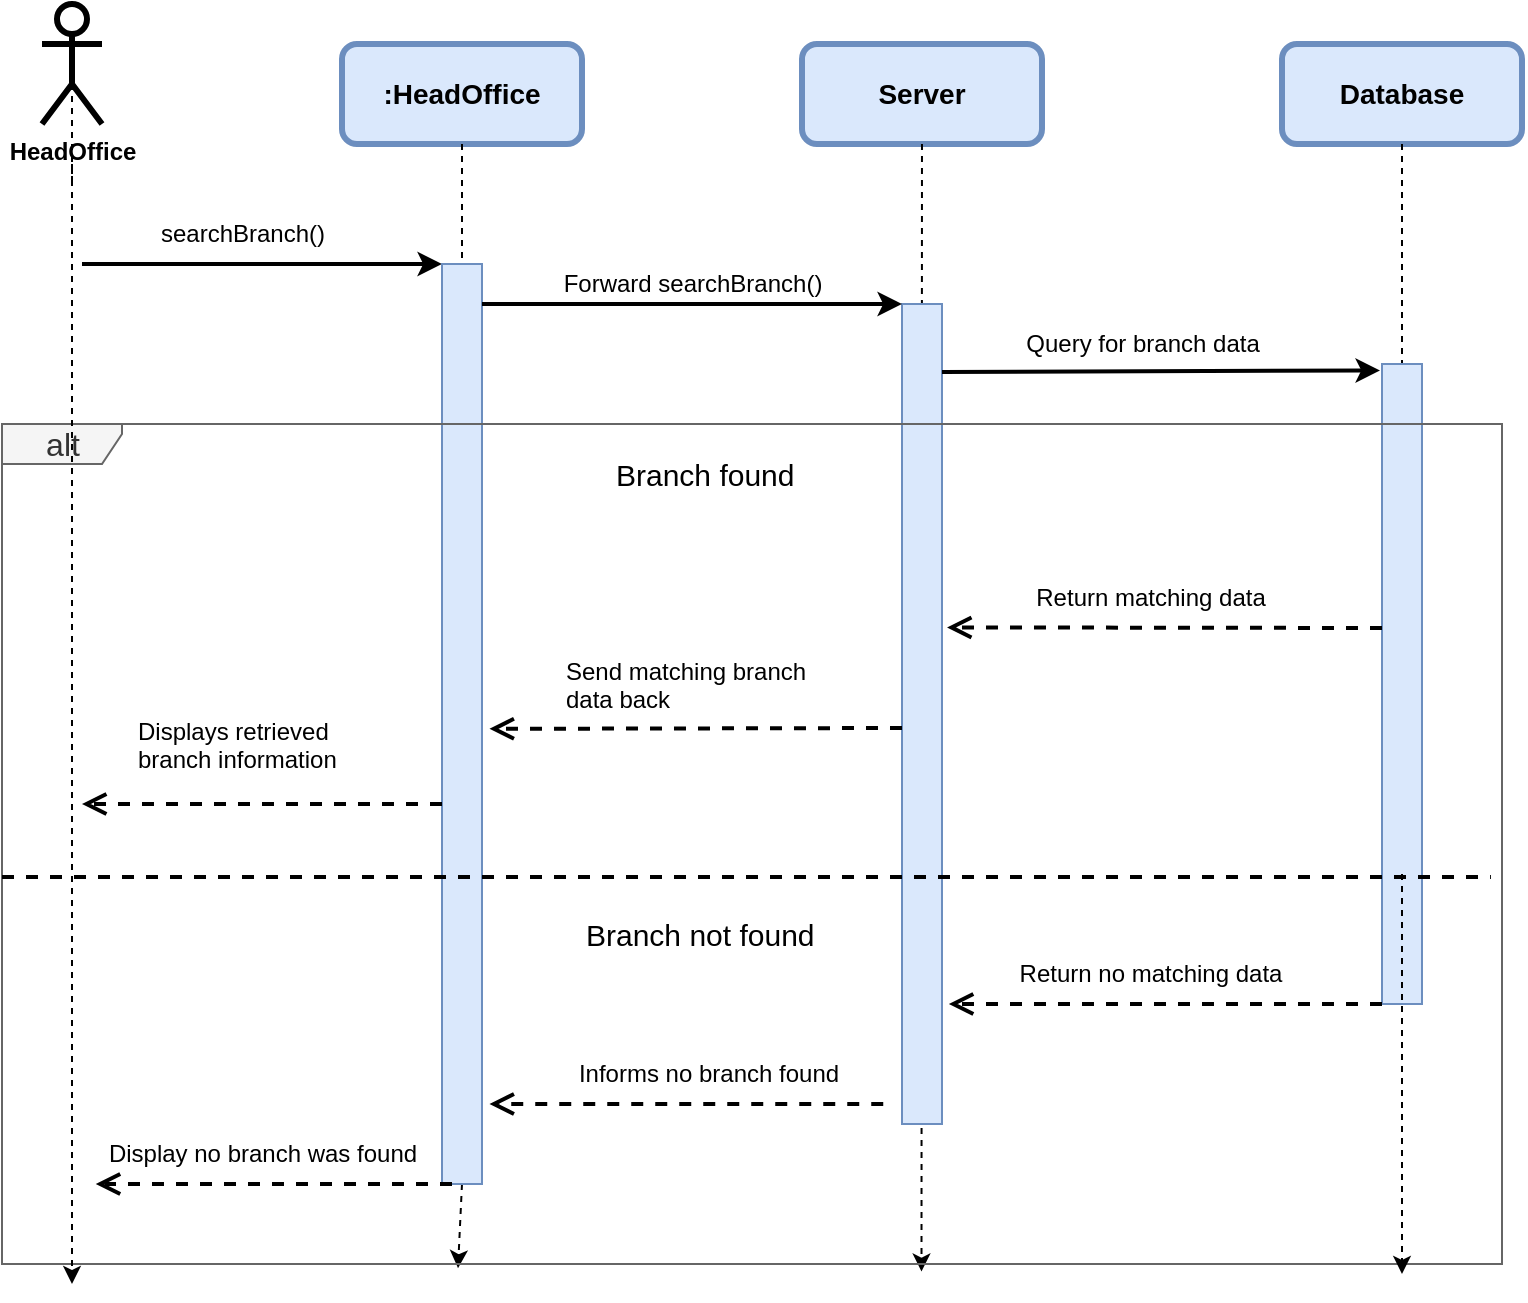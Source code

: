 <mxfile>
    <diagram id="IYINMROjJ4XWpmwOfHxd" name="Page-1">
        <mxGraphModel dx="1078" dy="765" grid="1" gridSize="10" guides="1" tooltips="1" connect="1" arrows="1" fold="1" page="1" pageScale="1" pageWidth="850" pageHeight="1100" background="#ffffff" math="0" shadow="0">
            <root>
                <mxCell id="0"/>
                <mxCell id="1" parent="0"/>
                <mxCell id="39" value="&lt;b&gt;HeadOffice&lt;br&gt;&lt;/b&gt;" style="shape=umlActor;verticalLabelPosition=bottom;verticalAlign=top;html=1;outlineConnect=0;strokeWidth=3;rounded=1;" parent="1" vertex="1">
                    <mxGeometry x="60" y="20" width="30" height="60" as="geometry"/>
                </mxCell>
                <mxCell id="41" value="" style="endArrow=classic;html=1;strokeWidth=2;" parent="1" edge="1">
                    <mxGeometry relative="1" as="geometry">
                        <mxPoint x="80" y="150" as="sourcePoint"/>
                        <mxPoint x="260" y="150" as="targetPoint"/>
                    </mxGeometry>
                </mxCell>
                <mxCell id="42" value="searchBranch()" style="text;html=1;align=center;verticalAlign=middle;resizable=0;points=[];autosize=1;strokeColor=none;fillColor=none;" parent="1" vertex="1">
                    <mxGeometry x="105" y="120" width="110" height="30" as="geometry"/>
                </mxCell>
                <mxCell id="43" value="&lt;span style=&quot;font-size: 14px;&quot;&gt;&lt;b style=&quot;&quot;&gt;&lt;font style=&quot;&quot; color=&quot;#000000&quot;&gt;:HeadOffice&lt;/font&gt;&lt;/b&gt;&lt;/span&gt;" style="rounded=1;whiteSpace=wrap;html=1;strokeWidth=3;fillColor=#dae8fc;strokeColor=#6c8ebf;" parent="1" vertex="1">
                    <mxGeometry x="210" y="40" width="120" height="50" as="geometry"/>
                </mxCell>
                <mxCell id="44" style="edgeStyle=none;html=1;exitX=0.5;exitY=1;exitDx=0;exitDy=0;dashed=1;strokeWidth=1;startArrow=none;entryX=0.304;entryY=1.005;entryDx=0;entryDy=0;entryPerimeter=0;" parent="1" source="49" edge="1" target="60">
                    <mxGeometry relative="1" as="geometry">
                        <mxPoint x="270" y="730" as="targetPoint"/>
                        <Array as="points"/>
                        <mxPoint x="85" y="60" as="sourcePoint"/>
                    </mxGeometry>
                </mxCell>
                <mxCell id="45" value="&lt;span style=&quot;font-size: 14px;&quot;&gt;&lt;b&gt;&lt;font color=&quot;#000000&quot;&gt;Server&lt;/font&gt;&lt;/b&gt;&lt;/span&gt;" style="rounded=1;whiteSpace=wrap;html=1;strokeWidth=3;fillColor=#dae8fc;strokeColor=#6c8ebf;" parent="1" vertex="1">
                    <mxGeometry x="440" y="40" width="120" height="50" as="geometry"/>
                </mxCell>
                <mxCell id="46" style="edgeStyle=none;html=1;dashed=1;strokeWidth=1;entryX=0.613;entryY=1.009;entryDx=0;entryDy=0;entryPerimeter=0;" parent="1" source="45" edge="1" target="60">
                    <mxGeometry relative="1" as="geometry">
                        <mxPoint x="500" y="720" as="targetPoint"/>
                        <Array as="points"/>
                        <mxPoint x="480" y="100" as="sourcePoint"/>
                    </mxGeometry>
                </mxCell>
                <mxCell id="47" value="" style="html=1;points=[];perimeter=orthogonalPerimeter;fontSize=13;fillColor=#dae8fc;strokeColor=#6c8ebf;" parent="1" vertex="1">
                    <mxGeometry x="490" y="170" width="20" height="410" as="geometry"/>
                </mxCell>
                <mxCell id="48" value="" style="edgeStyle=none;html=1;exitX=0.5;exitY=1;exitDx=0;exitDy=0;dashed=1;strokeWidth=1;endArrow=none;" parent="1" source="43" target="49" edge="1">
                    <mxGeometry relative="1" as="geometry">
                        <mxPoint x="270" y="570" as="targetPoint"/>
                        <Array as="points"/>
                        <mxPoint x="270" y="90" as="sourcePoint"/>
                    </mxGeometry>
                </mxCell>
                <mxCell id="49" value="" style="html=1;points=[];perimeter=orthogonalPerimeter;fontSize=13;fillColor=#dae8fc;strokeColor=#6c8ebf;" parent="1" vertex="1">
                    <mxGeometry x="260" y="150" width="20" height="460" as="geometry"/>
                </mxCell>
                <mxCell id="50" value="" style="endArrow=classic;html=1;strokeWidth=2;" parent="1" edge="1">
                    <mxGeometry relative="1" as="geometry">
                        <mxPoint x="280" y="170" as="sourcePoint"/>
                        <mxPoint x="490" y="170" as="targetPoint"/>
                        <Array as="points">
                            <mxPoint x="380" y="170"/>
                        </Array>
                    </mxGeometry>
                </mxCell>
                <mxCell id="51" value="Forward searchBranch()" style="text;html=1;align=center;verticalAlign=middle;resizable=0;points=[];autosize=1;strokeColor=none;fillColor=none;" parent="1" vertex="1">
                    <mxGeometry x="310" y="145" width="150" height="30" as="geometry"/>
                </mxCell>
                <mxCell id="52" value="&lt;span style=&quot;font-size: 14px;&quot;&gt;&lt;b style=&quot;&quot;&gt;&lt;font color=&quot;#000000&quot;&gt;Database&lt;/font&gt;&lt;/b&gt;&lt;/span&gt;" style="rounded=1;whiteSpace=wrap;html=1;strokeWidth=3;fillColor=#dae8fc;strokeColor=#6c8ebf;" parent="1" vertex="1">
                    <mxGeometry x="680" y="40" width="120" height="50" as="geometry"/>
                </mxCell>
                <mxCell id="53" value="" style="endArrow=classic;html=1;strokeWidth=2;entryX=-0.05;entryY=0.01;entryDx=0;entryDy=0;entryPerimeter=0;" parent="1" target="56" edge="1">
                    <mxGeometry relative="1" as="geometry">
                        <mxPoint x="510" y="204" as="sourcePoint"/>
                        <mxPoint x="719.16" y="200.0" as="targetPoint"/>
                    </mxGeometry>
                </mxCell>
                <mxCell id="55" value="" style="edgeStyle=none;html=1;dashed=1;strokeWidth=1;exitX=0.5;exitY=1;exitDx=0;exitDy=0;endArrow=none;" parent="1" source="52" target="56" edge="1">
                    <mxGeometry relative="1" as="geometry">
                        <mxPoint x="740" y="720" as="targetPoint"/>
                        <Array as="points"/>
                        <mxPoint x="740" y="90" as="sourcePoint"/>
                    </mxGeometry>
                </mxCell>
                <mxCell id="56" value="" style="html=1;points=[];perimeter=orthogonalPerimeter;fontSize=13;fillColor=#dae8fc;strokeColor=#6c8ebf;" parent="1" vertex="1">
                    <mxGeometry x="730" y="200" width="20" height="320" as="geometry"/>
                </mxCell>
                <mxCell id="57" value="" style="edgeStyle=none;html=1;dashed=1;strokeWidth=1;startArrow=none;endArrow=none;" parent="1" edge="1">
                    <mxGeometry relative="1" as="geometry">
                        <mxPoint x="75" y="110" as="targetPoint"/>
                        <Array as="points"/>
                        <mxPoint x="75" y="100" as="sourcePoint"/>
                    </mxGeometry>
                </mxCell>
                <mxCell id="59" value="Query for branch data" style="text;html=1;align=center;verticalAlign=middle;resizable=0;points=[];autosize=1;strokeColor=none;fillColor=none;" parent="1" vertex="1">
                    <mxGeometry x="540" y="175" width="140" height="30" as="geometry"/>
                </mxCell>
                <mxCell id="60" value="&lt;font style=&quot;font-size: 16px;&quot;&gt;alt&lt;/font&gt;" style="shape=umlFrame;tabWidth=110;tabHeight=30;tabPosition=left;html=1;boundedLbl=1;labelInHeader=1;width=60;height=20;rounded=0;shadow=0;glass=0;sketch=0;fontSize=15;fillColor=#f5f5f5;fontColor=#333333;strokeColor=#666666;" parent="1" vertex="1">
                    <mxGeometry x="40" y="230" width="750" height="420" as="geometry"/>
                </mxCell>
                <mxCell id="61" value="Branch found" style="text;rounded=0;shadow=0;glass=0;sketch=0;fontSize=15;" parent="60" vertex="1">
                    <mxGeometry width="100" height="20" relative="1" as="geometry">
                        <mxPoint x="305" y="10" as="offset"/>
                    </mxGeometry>
                </mxCell>
                <mxCell id="62" value="" style="line;strokeWidth=2;dashed=1;labelPosition=center;verticalLabelPosition=bottom;align=left;verticalAlign=top;spacingLeft=20;spacingTop=15;rounded=0;shadow=0;glass=0;sketch=0;fontSize=16;" parent="60" vertex="1">
                    <mxGeometry x="0.001" y="218.079" width="744.444" height="16.8" as="geometry"/>
                </mxCell>
                <mxCell id="63" value="Branch not found" style="text;rounded=0;shadow=0;glass=0;sketch=0;fontSize=15;" parent="60" vertex="1">
                    <mxGeometry width="100" height="60" relative="1" as="geometry">
                        <mxPoint x="290" y="240" as="offset"/>
                    </mxGeometry>
                </mxCell>
                <mxCell id="64" value="Return matching data" style="text;html=1;align=center;verticalAlign=middle;resizable=0;points=[];autosize=1;strokeColor=none;fillColor=none;" parent="60" vertex="1">
                    <mxGeometry x="503.751" y="71.704" width="140" height="30" as="geometry"/>
                </mxCell>
                <mxCell id="65" value="" style="html=1;verticalAlign=bottom;endArrow=open;dashed=1;endSize=8;strokeWidth=2;fontSize=13;entryX=1.042;entryY=0.315;entryDx=0;entryDy=0;entryPerimeter=0;" parent="60" edge="1">
                    <mxGeometry x="0.422" relative="1" as="geometry">
                        <mxPoint x="690" y="102" as="sourcePoint"/>
                        <mxPoint x="472.506" y="101.702" as="targetPoint"/>
                        <mxPoint as="offset"/>
                    </mxGeometry>
                </mxCell>
                <mxCell id="66" value="Send matching branch&lt;br&gt;data back" style="text;whiteSpace=wrap;html=1;" parent="60" vertex="1">
                    <mxGeometry x="280.003" y="110.004" width="233.766" height="60.0" as="geometry"/>
                </mxCell>
                <mxCell id="67" value="" style="html=1;verticalAlign=bottom;endArrow=open;dashed=1;endSize=8;strokeWidth=2;fontSize=13;entryX=1.042;entryY=0.315;entryDx=0;entryDy=0;entryPerimeter=0;" parent="60" edge="1">
                    <mxGeometry x="0.422" relative="1" as="geometry">
                        <mxPoint x="450" y="152" as="sourcePoint"/>
                        <mxPoint x="243.751" y="152.429" as="targetPoint"/>
                        <mxPoint as="offset"/>
                    </mxGeometry>
                </mxCell>
                <mxCell id="68" value="" style="html=1;verticalAlign=bottom;endArrow=open;dashed=1;endSize=8;strokeWidth=2;fontSize=13;" parent="60" edge="1">
                    <mxGeometry x="0.422" relative="1" as="geometry">
                        <mxPoint x="220" y="190" as="sourcePoint"/>
                        <mxPoint x="40" y="190" as="targetPoint"/>
                        <mxPoint as="offset"/>
                    </mxGeometry>
                </mxCell>
                <mxCell id="69" value="Displays retrieved&amp;nbsp;&lt;br&gt;branch information" style="text;whiteSpace=wrap;html=1;" parent="60" vertex="1">
                    <mxGeometry x="65.623" y="140.0" width="233.766" height="60.0" as="geometry"/>
                </mxCell>
                <mxCell id="70" value="" style="html=1;verticalAlign=bottom;endArrow=open;dashed=1;endSize=8;strokeWidth=2;fontSize=13;entryX=1.042;entryY=0.315;entryDx=0;entryDy=0;entryPerimeter=0;" parent="60" edge="1">
                    <mxGeometry x="0.422" relative="1" as="geometry">
                        <mxPoint x="690" y="290" as="sourcePoint"/>
                        <mxPoint x="473.436" y="290.002" as="targetPoint"/>
                        <mxPoint as="offset"/>
                        <Array as="points"/>
                    </mxGeometry>
                </mxCell>
                <mxCell id="71" value="Return no matching data" style="text;html=1;align=center;verticalAlign=middle;resizable=0;points=[];autosize=1;strokeColor=none;fillColor=none;" parent="60" vertex="1">
                    <mxGeometry x="498.748" y="260.004" width="150" height="30" as="geometry"/>
                </mxCell>
                <mxCell id="72" value="" style="html=1;verticalAlign=bottom;endArrow=open;dashed=1;endSize=8;strokeWidth=2;fontSize=13;" parent="60" edge="1">
                    <mxGeometry x="0.422" relative="1" as="geometry">
                        <mxPoint x="440.625" y="340.009" as="sourcePoint"/>
                        <mxPoint x="243.75" y="340" as="targetPoint"/>
                        <mxPoint as="offset"/>
                        <Array as="points"/>
                    </mxGeometry>
                </mxCell>
                <mxCell id="73" value="Informs no branch found" style="text;html=1;align=center;verticalAlign=middle;resizable=0;points=[];autosize=1;strokeColor=none;fillColor=none;" parent="60" vertex="1">
                    <mxGeometry x="277.813" y="310.004" width="150" height="30" as="geometry"/>
                </mxCell>
                <mxCell id="74" value="" style="html=1;verticalAlign=bottom;endArrow=open;dashed=1;endSize=8;strokeWidth=2;fontSize=13;" parent="60" edge="1">
                    <mxGeometry x="0.422" relative="1" as="geometry">
                        <mxPoint x="225" y="380" as="sourcePoint"/>
                        <mxPoint x="46.875" y="380" as="targetPoint"/>
                        <mxPoint as="offset"/>
                        <Array as="points"/>
                    </mxGeometry>
                </mxCell>
                <mxCell id="75" value="Display no branch was found" style="text;html=1;align=center;verticalAlign=middle;resizable=0;points=[];autosize=1;strokeColor=none;fillColor=none;" parent="60" vertex="1">
                    <mxGeometry x="39.996" y="350.004" width="180" height="30" as="geometry"/>
                </mxCell>
                <mxCell id="40" style="edgeStyle=none;html=1;dashed=1;strokeWidth=1;startArrow=none;" parent="60" edge="1">
                    <mxGeometry relative="1" as="geometry">
                        <mxPoint x="35" y="430" as="targetPoint"/>
                        <Array as="points">
                            <mxPoint x="35" y="-130"/>
                        </Array>
                        <mxPoint x="35" y="-170" as="sourcePoint"/>
                    </mxGeometry>
                </mxCell>
                <mxCell id="54" style="edgeStyle=none;html=1;dashed=1;strokeWidth=1;startArrow=none;" parent="60" edge="1">
                    <mxGeometry relative="1" as="geometry">
                        <mxPoint x="700" y="425" as="targetPoint"/>
                        <Array as="points">
                            <mxPoint x="700" y="425"/>
                        </Array>
                        <mxPoint x="700" y="225" as="sourcePoint"/>
                    </mxGeometry>
                </mxCell>
            </root>
        </mxGraphModel>
    </diagram>
</mxfile>